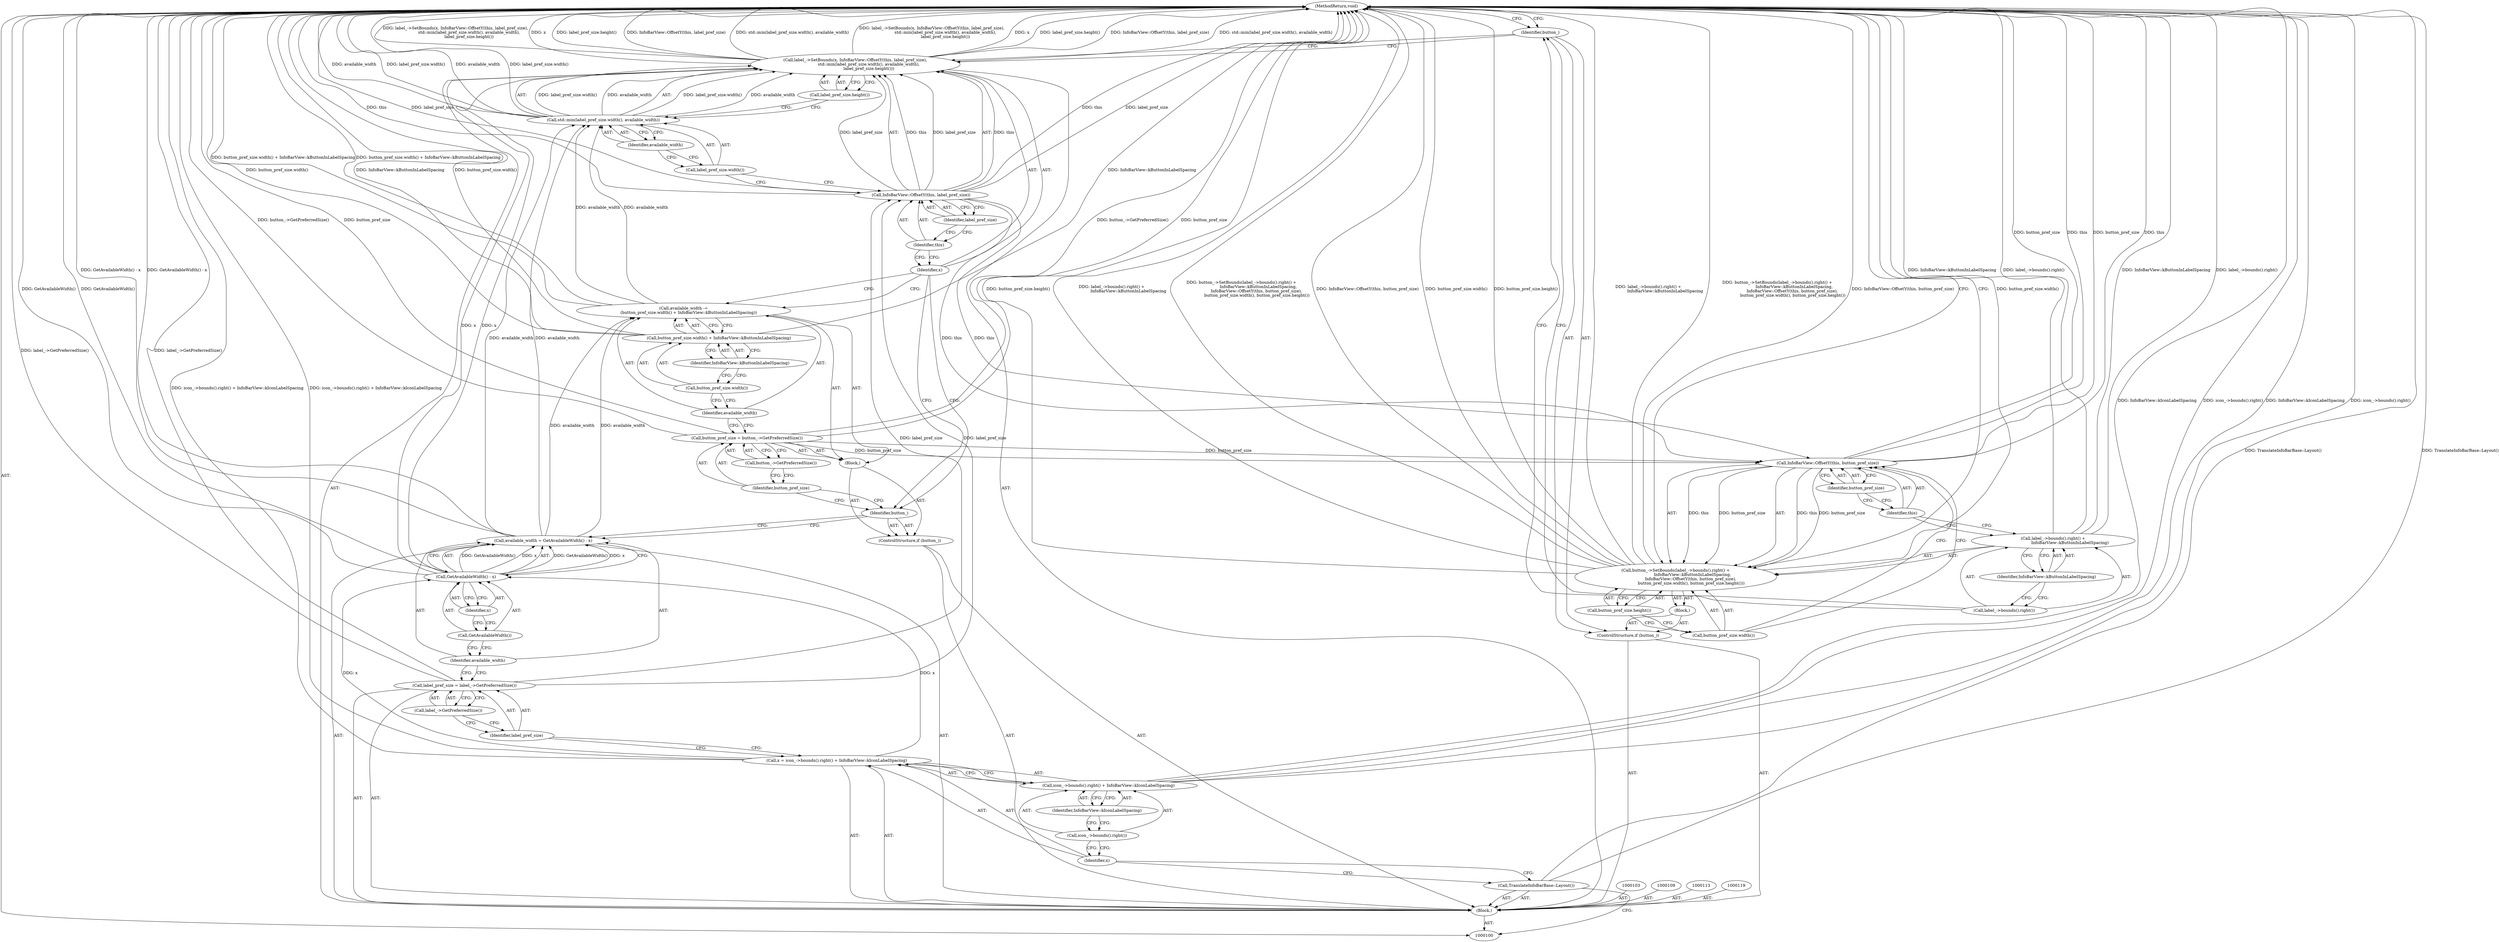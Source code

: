 digraph "0_Chrome_fc3c351a3d995f73ead5c92354396a7ec2b14e3f_14" {
"1000152" [label="(MethodReturn,void)"];
"1000101" [label="(Block,)"];
"1000126" [label="(Call,available_width -=\n        (button_pref_size.width() + InfoBarView::kButtonInLabelSpacing))"];
"1000127" [label="(Identifier,available_width)"];
"1000130" [label="(Identifier,InfoBarView::kButtonInLabelSpacing)"];
"1000128" [label="(Call,button_pref_size.width() + InfoBarView::kButtonInLabelSpacing)"];
"1000129" [label="(Call,button_pref_size.width())"];
"1000131" [label="(Call,label_->SetBounds(x, InfoBarView::OffsetY(this, label_pref_size),\n                     std::min(label_pref_size.width(), available_width),\n                     label_pref_size.height()))"];
"1000132" [label="(Identifier,x)"];
"1000133" [label="(Call,InfoBarView::OffsetY(this, label_pref_size))"];
"1000134" [label="(Identifier,this)"];
"1000135" [label="(Identifier,label_pref_size)"];
"1000136" [label="(Call,std::min(label_pref_size.width(), available_width))"];
"1000137" [label="(Call,label_pref_size.width())"];
"1000138" [label="(Identifier,available_width)"];
"1000139" [label="(Call,label_pref_size.height())"];
"1000142" [label="(Block,)"];
"1000140" [label="(ControlStructure,if (button_))"];
"1000141" [label="(Identifier,button_)"];
"1000144" [label="(Call,label_->bounds().right() +\n                          InfoBarView::kButtonInLabelSpacing)"];
"1000145" [label="(Call,label_->bounds().right())"];
"1000143" [label="(Call,button_->SetBounds(label_->bounds().right() +\n                          InfoBarView::kButtonInLabelSpacing,\n                       InfoBarView::OffsetY(this, button_pref_size),\n                        button_pref_size.width(), button_pref_size.height()))"];
"1000146" [label="(Identifier,InfoBarView::kButtonInLabelSpacing)"];
"1000102" [label="(Call,TranslateInfoBarBase::Layout())"];
"1000147" [label="(Call,InfoBarView::OffsetY(this, button_pref_size))"];
"1000148" [label="(Identifier,this)"];
"1000149" [label="(Identifier,button_pref_size)"];
"1000150" [label="(Call,button_pref_size.width())"];
"1000151" [label="(Call,button_pref_size.height())"];
"1000106" [label="(Call,icon_->bounds().right() + InfoBarView::kIconLabelSpacing)"];
"1000107" [label="(Call,icon_->bounds().right())"];
"1000108" [label="(Identifier,InfoBarView::kIconLabelSpacing)"];
"1000104" [label="(Call,x = icon_->bounds().right() + InfoBarView::kIconLabelSpacing)"];
"1000105" [label="(Identifier,x)"];
"1000110" [label="(Call,label_pref_size = label_->GetPreferredSize())"];
"1000111" [label="(Identifier,label_pref_size)"];
"1000112" [label="(Call,label_->GetPreferredSize())"];
"1000116" [label="(Call,GetAvailableWidth() - x)"];
"1000117" [label="(Call,GetAvailableWidth())"];
"1000118" [label="(Identifier,x)"];
"1000114" [label="(Call,available_width = GetAvailableWidth() - x)"];
"1000115" [label="(Identifier,available_width)"];
"1000122" [label="(Block,)"];
"1000120" [label="(ControlStructure,if (button_))"];
"1000121" [label="(Identifier,button_)"];
"1000125" [label="(Call,button_->GetPreferredSize())"];
"1000123" [label="(Call,button_pref_size = button_->GetPreferredSize())"];
"1000124" [label="(Identifier,button_pref_size)"];
"1000152" -> "1000100"  [label="AST: "];
"1000152" -> "1000143"  [label="CFG: "];
"1000152" -> "1000141"  [label="CFG: "];
"1000116" -> "1000152"  [label="DDG: GetAvailableWidth()"];
"1000123" -> "1000152"  [label="DDG: button_->GetPreferredSize()"];
"1000123" -> "1000152"  [label="DDG: button_pref_size"];
"1000106" -> "1000152"  [label="DDG: InfoBarView::kIconLabelSpacing"];
"1000106" -> "1000152"  [label="DDG: icon_->bounds().right()"];
"1000143" -> "1000152"  [label="DDG: button_pref_size.width()"];
"1000143" -> "1000152"  [label="DDG: button_pref_size.height()"];
"1000143" -> "1000152"  [label="DDG: label_->bounds().right() +\n                          InfoBarView::kButtonInLabelSpacing"];
"1000143" -> "1000152"  [label="DDG: button_->SetBounds(label_->bounds().right() +\n                          InfoBarView::kButtonInLabelSpacing,\n                       InfoBarView::OffsetY(this, button_pref_size),\n                        button_pref_size.width(), button_pref_size.height())"];
"1000143" -> "1000152"  [label="DDG: InfoBarView::OffsetY(this, button_pref_size)"];
"1000144" -> "1000152"  [label="DDG: InfoBarView::kButtonInLabelSpacing"];
"1000144" -> "1000152"  [label="DDG: label_->bounds().right()"];
"1000128" -> "1000152"  [label="DDG: InfoBarView::kButtonInLabelSpacing"];
"1000128" -> "1000152"  [label="DDG: button_pref_size.width()"];
"1000131" -> "1000152"  [label="DDG: x"];
"1000131" -> "1000152"  [label="DDG: label_pref_size.height()"];
"1000131" -> "1000152"  [label="DDG: InfoBarView::OffsetY(this, label_pref_size)"];
"1000131" -> "1000152"  [label="DDG: std::min(label_pref_size.width(), available_width)"];
"1000131" -> "1000152"  [label="DDG: label_->SetBounds(x, InfoBarView::OffsetY(this, label_pref_size),\n                     std::min(label_pref_size.width(), available_width),\n                     label_pref_size.height())"];
"1000133" -> "1000152"  [label="DDG: this"];
"1000133" -> "1000152"  [label="DDG: label_pref_size"];
"1000147" -> "1000152"  [label="DDG: button_pref_size"];
"1000147" -> "1000152"  [label="DDG: this"];
"1000102" -> "1000152"  [label="DDG: TranslateInfoBarBase::Layout()"];
"1000110" -> "1000152"  [label="DDG: label_->GetPreferredSize()"];
"1000126" -> "1000152"  [label="DDG: button_pref_size.width() + InfoBarView::kButtonInLabelSpacing"];
"1000136" -> "1000152"  [label="DDG: available_width"];
"1000136" -> "1000152"  [label="DDG: label_pref_size.width()"];
"1000114" -> "1000152"  [label="DDG: GetAvailableWidth() - x"];
"1000104" -> "1000152"  [label="DDG: icon_->bounds().right() + InfoBarView::kIconLabelSpacing"];
"1000101" -> "1000100"  [label="AST: "];
"1000102" -> "1000101"  [label="AST: "];
"1000103" -> "1000101"  [label="AST: "];
"1000104" -> "1000101"  [label="AST: "];
"1000109" -> "1000101"  [label="AST: "];
"1000110" -> "1000101"  [label="AST: "];
"1000113" -> "1000101"  [label="AST: "];
"1000114" -> "1000101"  [label="AST: "];
"1000119" -> "1000101"  [label="AST: "];
"1000120" -> "1000101"  [label="AST: "];
"1000131" -> "1000101"  [label="AST: "];
"1000140" -> "1000101"  [label="AST: "];
"1000126" -> "1000122"  [label="AST: "];
"1000126" -> "1000128"  [label="CFG: "];
"1000127" -> "1000126"  [label="AST: "];
"1000128" -> "1000126"  [label="AST: "];
"1000132" -> "1000126"  [label="CFG: "];
"1000126" -> "1000152"  [label="DDG: button_pref_size.width() + InfoBarView::kButtonInLabelSpacing"];
"1000114" -> "1000126"  [label="DDG: available_width"];
"1000126" -> "1000136"  [label="DDG: available_width"];
"1000127" -> "1000126"  [label="AST: "];
"1000127" -> "1000123"  [label="CFG: "];
"1000129" -> "1000127"  [label="CFG: "];
"1000130" -> "1000128"  [label="AST: "];
"1000130" -> "1000129"  [label="CFG: "];
"1000128" -> "1000130"  [label="CFG: "];
"1000128" -> "1000126"  [label="AST: "];
"1000128" -> "1000130"  [label="CFG: "];
"1000129" -> "1000128"  [label="AST: "];
"1000130" -> "1000128"  [label="AST: "];
"1000126" -> "1000128"  [label="CFG: "];
"1000128" -> "1000152"  [label="DDG: InfoBarView::kButtonInLabelSpacing"];
"1000128" -> "1000152"  [label="DDG: button_pref_size.width()"];
"1000129" -> "1000128"  [label="AST: "];
"1000129" -> "1000127"  [label="CFG: "];
"1000130" -> "1000129"  [label="CFG: "];
"1000131" -> "1000101"  [label="AST: "];
"1000131" -> "1000139"  [label="CFG: "];
"1000132" -> "1000131"  [label="AST: "];
"1000133" -> "1000131"  [label="AST: "];
"1000136" -> "1000131"  [label="AST: "];
"1000139" -> "1000131"  [label="AST: "];
"1000141" -> "1000131"  [label="CFG: "];
"1000131" -> "1000152"  [label="DDG: x"];
"1000131" -> "1000152"  [label="DDG: label_pref_size.height()"];
"1000131" -> "1000152"  [label="DDG: InfoBarView::OffsetY(this, label_pref_size)"];
"1000131" -> "1000152"  [label="DDG: std::min(label_pref_size.width(), available_width)"];
"1000131" -> "1000152"  [label="DDG: label_->SetBounds(x, InfoBarView::OffsetY(this, label_pref_size),\n                     std::min(label_pref_size.width(), available_width),\n                     label_pref_size.height())"];
"1000116" -> "1000131"  [label="DDG: x"];
"1000133" -> "1000131"  [label="DDG: this"];
"1000133" -> "1000131"  [label="DDG: label_pref_size"];
"1000136" -> "1000131"  [label="DDG: label_pref_size.width()"];
"1000136" -> "1000131"  [label="DDG: available_width"];
"1000132" -> "1000131"  [label="AST: "];
"1000132" -> "1000126"  [label="CFG: "];
"1000132" -> "1000121"  [label="CFG: "];
"1000134" -> "1000132"  [label="CFG: "];
"1000133" -> "1000131"  [label="AST: "];
"1000133" -> "1000135"  [label="CFG: "];
"1000134" -> "1000133"  [label="AST: "];
"1000135" -> "1000133"  [label="AST: "];
"1000137" -> "1000133"  [label="CFG: "];
"1000133" -> "1000152"  [label="DDG: this"];
"1000133" -> "1000152"  [label="DDG: label_pref_size"];
"1000133" -> "1000131"  [label="DDG: this"];
"1000133" -> "1000131"  [label="DDG: label_pref_size"];
"1000110" -> "1000133"  [label="DDG: label_pref_size"];
"1000133" -> "1000147"  [label="DDG: this"];
"1000134" -> "1000133"  [label="AST: "];
"1000134" -> "1000132"  [label="CFG: "];
"1000135" -> "1000134"  [label="CFG: "];
"1000135" -> "1000133"  [label="AST: "];
"1000135" -> "1000134"  [label="CFG: "];
"1000133" -> "1000135"  [label="CFG: "];
"1000136" -> "1000131"  [label="AST: "];
"1000136" -> "1000138"  [label="CFG: "];
"1000137" -> "1000136"  [label="AST: "];
"1000138" -> "1000136"  [label="AST: "];
"1000139" -> "1000136"  [label="CFG: "];
"1000136" -> "1000152"  [label="DDG: available_width"];
"1000136" -> "1000152"  [label="DDG: label_pref_size.width()"];
"1000136" -> "1000131"  [label="DDG: label_pref_size.width()"];
"1000136" -> "1000131"  [label="DDG: available_width"];
"1000114" -> "1000136"  [label="DDG: available_width"];
"1000126" -> "1000136"  [label="DDG: available_width"];
"1000137" -> "1000136"  [label="AST: "];
"1000137" -> "1000133"  [label="CFG: "];
"1000138" -> "1000137"  [label="CFG: "];
"1000138" -> "1000136"  [label="AST: "];
"1000138" -> "1000137"  [label="CFG: "];
"1000136" -> "1000138"  [label="CFG: "];
"1000139" -> "1000131"  [label="AST: "];
"1000139" -> "1000136"  [label="CFG: "];
"1000131" -> "1000139"  [label="CFG: "];
"1000142" -> "1000140"  [label="AST: "];
"1000143" -> "1000142"  [label="AST: "];
"1000140" -> "1000101"  [label="AST: "];
"1000141" -> "1000140"  [label="AST: "];
"1000142" -> "1000140"  [label="AST: "];
"1000141" -> "1000140"  [label="AST: "];
"1000141" -> "1000131"  [label="CFG: "];
"1000145" -> "1000141"  [label="CFG: "];
"1000152" -> "1000141"  [label="CFG: "];
"1000144" -> "1000143"  [label="AST: "];
"1000144" -> "1000146"  [label="CFG: "];
"1000145" -> "1000144"  [label="AST: "];
"1000146" -> "1000144"  [label="AST: "];
"1000148" -> "1000144"  [label="CFG: "];
"1000144" -> "1000152"  [label="DDG: InfoBarView::kButtonInLabelSpacing"];
"1000144" -> "1000152"  [label="DDG: label_->bounds().right()"];
"1000145" -> "1000144"  [label="AST: "];
"1000145" -> "1000141"  [label="CFG: "];
"1000146" -> "1000145"  [label="CFG: "];
"1000143" -> "1000142"  [label="AST: "];
"1000143" -> "1000151"  [label="CFG: "];
"1000144" -> "1000143"  [label="AST: "];
"1000147" -> "1000143"  [label="AST: "];
"1000150" -> "1000143"  [label="AST: "];
"1000151" -> "1000143"  [label="AST: "];
"1000152" -> "1000143"  [label="CFG: "];
"1000143" -> "1000152"  [label="DDG: button_pref_size.width()"];
"1000143" -> "1000152"  [label="DDG: button_pref_size.height()"];
"1000143" -> "1000152"  [label="DDG: label_->bounds().right() +\n                          InfoBarView::kButtonInLabelSpacing"];
"1000143" -> "1000152"  [label="DDG: button_->SetBounds(label_->bounds().right() +\n                          InfoBarView::kButtonInLabelSpacing,\n                       InfoBarView::OffsetY(this, button_pref_size),\n                        button_pref_size.width(), button_pref_size.height())"];
"1000143" -> "1000152"  [label="DDG: InfoBarView::OffsetY(this, button_pref_size)"];
"1000147" -> "1000143"  [label="DDG: this"];
"1000147" -> "1000143"  [label="DDG: button_pref_size"];
"1000146" -> "1000144"  [label="AST: "];
"1000146" -> "1000145"  [label="CFG: "];
"1000144" -> "1000146"  [label="CFG: "];
"1000102" -> "1000101"  [label="AST: "];
"1000102" -> "1000100"  [label="CFG: "];
"1000105" -> "1000102"  [label="CFG: "];
"1000102" -> "1000152"  [label="DDG: TranslateInfoBarBase::Layout()"];
"1000147" -> "1000143"  [label="AST: "];
"1000147" -> "1000149"  [label="CFG: "];
"1000148" -> "1000147"  [label="AST: "];
"1000149" -> "1000147"  [label="AST: "];
"1000150" -> "1000147"  [label="CFG: "];
"1000147" -> "1000152"  [label="DDG: button_pref_size"];
"1000147" -> "1000152"  [label="DDG: this"];
"1000147" -> "1000143"  [label="DDG: this"];
"1000147" -> "1000143"  [label="DDG: button_pref_size"];
"1000133" -> "1000147"  [label="DDG: this"];
"1000123" -> "1000147"  [label="DDG: button_pref_size"];
"1000148" -> "1000147"  [label="AST: "];
"1000148" -> "1000144"  [label="CFG: "];
"1000149" -> "1000148"  [label="CFG: "];
"1000149" -> "1000147"  [label="AST: "];
"1000149" -> "1000148"  [label="CFG: "];
"1000147" -> "1000149"  [label="CFG: "];
"1000150" -> "1000143"  [label="AST: "];
"1000150" -> "1000147"  [label="CFG: "];
"1000151" -> "1000150"  [label="CFG: "];
"1000151" -> "1000143"  [label="AST: "];
"1000151" -> "1000150"  [label="CFG: "];
"1000143" -> "1000151"  [label="CFG: "];
"1000106" -> "1000104"  [label="AST: "];
"1000106" -> "1000108"  [label="CFG: "];
"1000107" -> "1000106"  [label="AST: "];
"1000108" -> "1000106"  [label="AST: "];
"1000104" -> "1000106"  [label="CFG: "];
"1000106" -> "1000152"  [label="DDG: InfoBarView::kIconLabelSpacing"];
"1000106" -> "1000152"  [label="DDG: icon_->bounds().right()"];
"1000107" -> "1000106"  [label="AST: "];
"1000107" -> "1000105"  [label="CFG: "];
"1000108" -> "1000107"  [label="CFG: "];
"1000108" -> "1000106"  [label="AST: "];
"1000108" -> "1000107"  [label="CFG: "];
"1000106" -> "1000108"  [label="CFG: "];
"1000104" -> "1000101"  [label="AST: "];
"1000104" -> "1000106"  [label="CFG: "];
"1000105" -> "1000104"  [label="AST: "];
"1000106" -> "1000104"  [label="AST: "];
"1000111" -> "1000104"  [label="CFG: "];
"1000104" -> "1000152"  [label="DDG: icon_->bounds().right() + InfoBarView::kIconLabelSpacing"];
"1000104" -> "1000116"  [label="DDG: x"];
"1000105" -> "1000104"  [label="AST: "];
"1000105" -> "1000102"  [label="CFG: "];
"1000107" -> "1000105"  [label="CFG: "];
"1000110" -> "1000101"  [label="AST: "];
"1000110" -> "1000112"  [label="CFG: "];
"1000111" -> "1000110"  [label="AST: "];
"1000112" -> "1000110"  [label="AST: "];
"1000115" -> "1000110"  [label="CFG: "];
"1000110" -> "1000152"  [label="DDG: label_->GetPreferredSize()"];
"1000110" -> "1000133"  [label="DDG: label_pref_size"];
"1000111" -> "1000110"  [label="AST: "];
"1000111" -> "1000104"  [label="CFG: "];
"1000112" -> "1000111"  [label="CFG: "];
"1000112" -> "1000110"  [label="AST: "];
"1000112" -> "1000111"  [label="CFG: "];
"1000110" -> "1000112"  [label="CFG: "];
"1000116" -> "1000114"  [label="AST: "];
"1000116" -> "1000118"  [label="CFG: "];
"1000117" -> "1000116"  [label="AST: "];
"1000118" -> "1000116"  [label="AST: "];
"1000114" -> "1000116"  [label="CFG: "];
"1000116" -> "1000152"  [label="DDG: GetAvailableWidth()"];
"1000116" -> "1000114"  [label="DDG: GetAvailableWidth()"];
"1000116" -> "1000114"  [label="DDG: x"];
"1000104" -> "1000116"  [label="DDG: x"];
"1000116" -> "1000131"  [label="DDG: x"];
"1000117" -> "1000116"  [label="AST: "];
"1000117" -> "1000115"  [label="CFG: "];
"1000118" -> "1000117"  [label="CFG: "];
"1000118" -> "1000116"  [label="AST: "];
"1000118" -> "1000117"  [label="CFG: "];
"1000116" -> "1000118"  [label="CFG: "];
"1000114" -> "1000101"  [label="AST: "];
"1000114" -> "1000116"  [label="CFG: "];
"1000115" -> "1000114"  [label="AST: "];
"1000116" -> "1000114"  [label="AST: "];
"1000121" -> "1000114"  [label="CFG: "];
"1000114" -> "1000152"  [label="DDG: GetAvailableWidth() - x"];
"1000116" -> "1000114"  [label="DDG: GetAvailableWidth()"];
"1000116" -> "1000114"  [label="DDG: x"];
"1000114" -> "1000126"  [label="DDG: available_width"];
"1000114" -> "1000136"  [label="DDG: available_width"];
"1000115" -> "1000114"  [label="AST: "];
"1000115" -> "1000110"  [label="CFG: "];
"1000117" -> "1000115"  [label="CFG: "];
"1000122" -> "1000120"  [label="AST: "];
"1000123" -> "1000122"  [label="AST: "];
"1000126" -> "1000122"  [label="AST: "];
"1000120" -> "1000101"  [label="AST: "];
"1000121" -> "1000120"  [label="AST: "];
"1000122" -> "1000120"  [label="AST: "];
"1000121" -> "1000120"  [label="AST: "];
"1000121" -> "1000114"  [label="CFG: "];
"1000124" -> "1000121"  [label="CFG: "];
"1000132" -> "1000121"  [label="CFG: "];
"1000125" -> "1000123"  [label="AST: "];
"1000125" -> "1000124"  [label="CFG: "];
"1000123" -> "1000125"  [label="CFG: "];
"1000123" -> "1000122"  [label="AST: "];
"1000123" -> "1000125"  [label="CFG: "];
"1000124" -> "1000123"  [label="AST: "];
"1000125" -> "1000123"  [label="AST: "];
"1000127" -> "1000123"  [label="CFG: "];
"1000123" -> "1000152"  [label="DDG: button_->GetPreferredSize()"];
"1000123" -> "1000152"  [label="DDG: button_pref_size"];
"1000123" -> "1000147"  [label="DDG: button_pref_size"];
"1000124" -> "1000123"  [label="AST: "];
"1000124" -> "1000121"  [label="CFG: "];
"1000125" -> "1000124"  [label="CFG: "];
}
